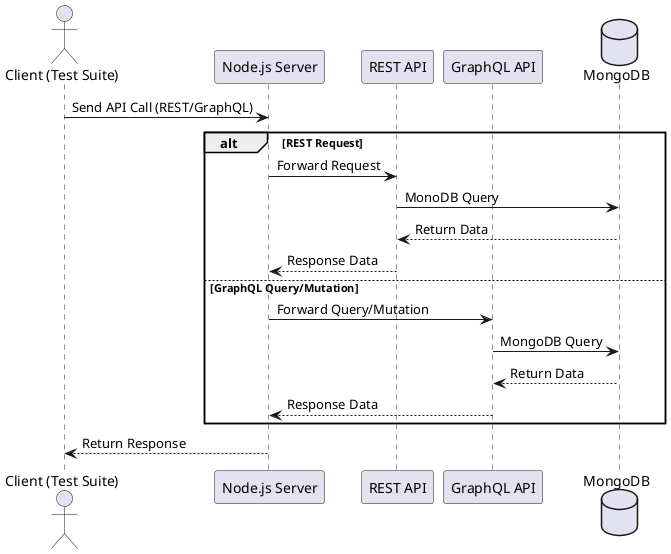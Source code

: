 @startuml Sequence Diagramm Test Environment
actor "Client (Test Suite)" as Testsuite
participant "Node.js Server" as Server
participant "REST API" as REST
participant "GraphQL API" as GraphQL
database MongoDB

Testsuite -> Server: Send API Call (REST/GraphQL)
alt REST Request
    Server -> REST: Forward Request
    REST -> MongoDB: MonoDB Query
    MongoDB --> REST: Return Data
    REST --> Server: Response Data
else GraphQL Query/Mutation
    Server -> GraphQL: Forward Query/Mutation
    GraphQL -> MongoDB: MongoDB Query
    MongoDB --> GraphQL: Return Data
    GraphQL --> Server: Response Data
end
Server --> Testsuite: Return Response
@enduml

PlantUML version 1.2019.00(Sun Jan 13 16:46:42 CET 2019)
(GPL source distribution)
Java Runtime: OpenJDK Runtime Environment
JVM: OpenJDK 64-Bit Server VM
Java Version: 13+13-Ubuntu-0ubunt1
Operating System: Linux
OS Version: 5.0.0-37-generic
Default Encoding: UTF-8
Language: en
Country: US

------------------------